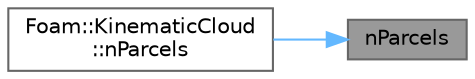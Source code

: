 digraph "nParcels"
{
 // LATEX_PDF_SIZE
  bgcolor="transparent";
  edge [fontname=Helvetica,fontsize=10,labelfontname=Helvetica,labelfontsize=10];
  node [fontname=Helvetica,fontsize=10,shape=box,height=0.2,width=0.4];
  rankdir="RL";
  Node1 [id="Node000001",label="nParcels",height=0.2,width=0.4,color="gray40", fillcolor="grey60", style="filled", fontcolor="black",tooltip=" "];
  Node1 -> Node2 [id="edge1_Node000001_Node000002",dir="back",color="steelblue1",style="solid",tooltip=" "];
  Node2 [id="Node000002",label="Foam::KinematicCloud\l::nParcels",height=0.2,width=0.4,color="grey40", fillcolor="white", style="filled",URL="$classFoam_1_1KinematicCloud.html#a1ca1c2c07845fa4c6a800625581fed7f",tooltip=" "];
}
